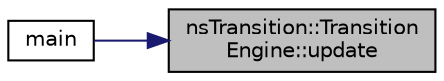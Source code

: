 digraph "nsTransition::TransitionEngine::update"
{
 // LATEX_PDF_SIZE
  edge [fontname="Helvetica",fontsize="10",labelfontname="Helvetica",labelfontsize="10"];
  node [fontname="Helvetica",fontsize="10",shape=record];
  rankdir="RL";
  Node1 [label="nsTransition::Transition\lEngine::update",height=0.2,width=0.4,color="black", fillcolor="grey75", style="filled", fontcolor="black",tooltip="Met a jour toutes les transitions dans la liste."];
  Node1 -> Node2 [dir="back",color="midnightblue",fontsize="10",style="solid",fontname="Helvetica"];
  Node2 [label="main",height=0.2,width=0.4,color="black", fillcolor="white", style="filled",URL="$_min_g_l2_2examples_205-_transition_2main_8cpp.html#ae66f6b31b5ad750f1fe042a706a4e3d4",tooltip=" "];
}
